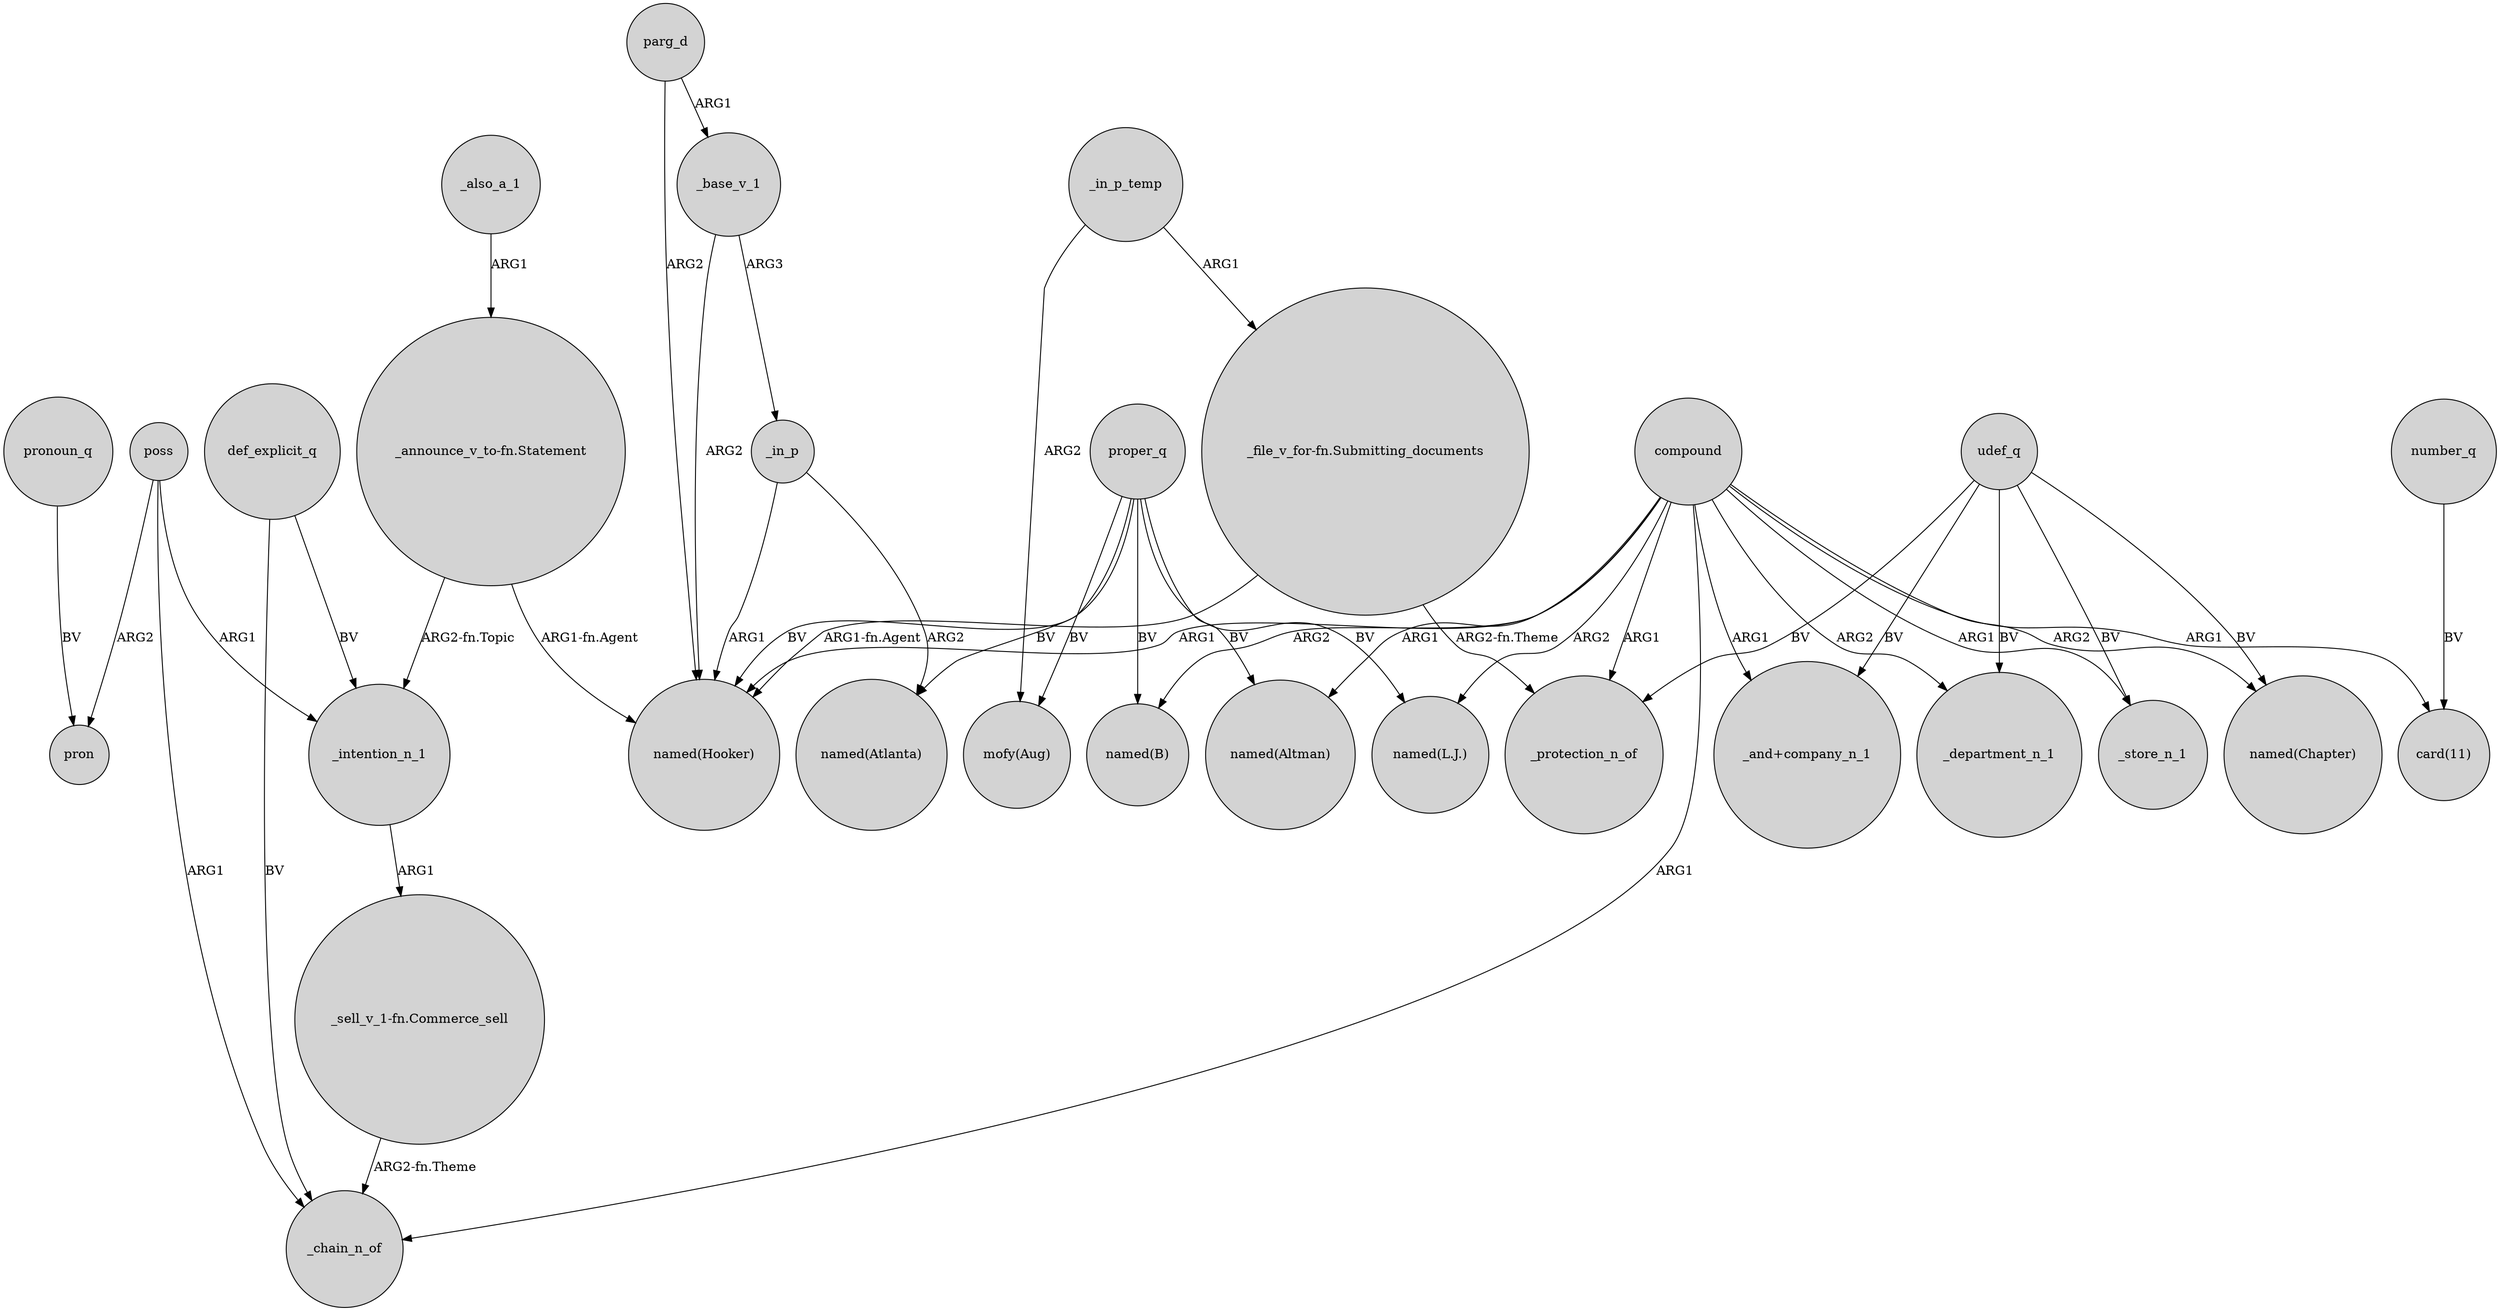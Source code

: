 digraph {
	node [shape=circle style=filled]
	def_explicit_q -> _chain_n_of [label=BV]
	udef_q -> _department_n_1 [label=BV]
	_in_p -> "named(Hooker)" [label=ARG1]
	proper_q -> "named(L.J.)" [label=BV]
	_in_p -> "named(Atlanta)" [label=ARG2]
	number_q -> "card(11)" [label=BV]
	proper_q -> "named(Altman)" [label=BV]
	poss -> pron [label=ARG2]
	compound -> "card(11)" [label=ARG1]
	compound -> "named(Chapter)" [label=ARG2]
	"_file_v_for-fn.Submitting_documents" -> "named(Hooker)" [label="ARG1-fn.Agent"]
	compound -> _store_n_1 [label=ARG1]
	compound -> _chain_n_of [label=ARG1]
	poss -> _chain_n_of [label=ARG1]
	_in_p_temp -> "_file_v_for-fn.Submitting_documents" [label=ARG1]
	compound -> _department_n_1 [label=ARG2]
	"_announce_v_to-fn.Statement" -> "named(Hooker)" [label="ARG1-fn.Agent"]
	compound -> "named(B)" [label=ARG2]
	_intention_n_1 -> "_sell_v_1-fn.Commerce_sell" [label=ARG1]
	proper_q -> "named(B)" [label=BV]
	_also_a_1 -> "_announce_v_to-fn.Statement" [label=ARG1]
	compound -> "named(Hooker)" [label=ARG1]
	proper_q -> "named(Atlanta)" [label=BV]
	_base_v_1 -> "named(Hooker)" [label=ARG2]
	pronoun_q -> pron [label=BV]
	"_file_v_for-fn.Submitting_documents" -> _protection_n_of [label="ARG2-fn.Theme"]
	udef_q -> _protection_n_of [label=BV]
	compound -> "named(L.J.)" [label=ARG2]
	_in_p_temp -> "mofy(Aug)" [label=ARG2]
	compound -> "named(Altman)" [label=ARG1]
	compound -> _protection_n_of [label=ARG1]
	def_explicit_q -> _intention_n_1 [label=BV]
	udef_q -> "named(Chapter)" [label=BV]
	proper_q -> "mofy(Aug)" [label=BV]
	_base_v_1 -> _in_p [label=ARG3]
	poss -> _intention_n_1 [label=ARG1]
	parg_d -> "named(Hooker)" [label=ARG2]
	"_sell_v_1-fn.Commerce_sell" -> _chain_n_of [label="ARG2-fn.Theme"]
	parg_d -> _base_v_1 [label=ARG1]
	udef_q -> "_and+company_n_1" [label=BV]
	proper_q -> "named(Hooker)" [label=BV]
	compound -> "_and+company_n_1" [label=ARG1]
	udef_q -> _store_n_1 [label=BV]
	"_announce_v_to-fn.Statement" -> _intention_n_1 [label="ARG2-fn.Topic"]
}
